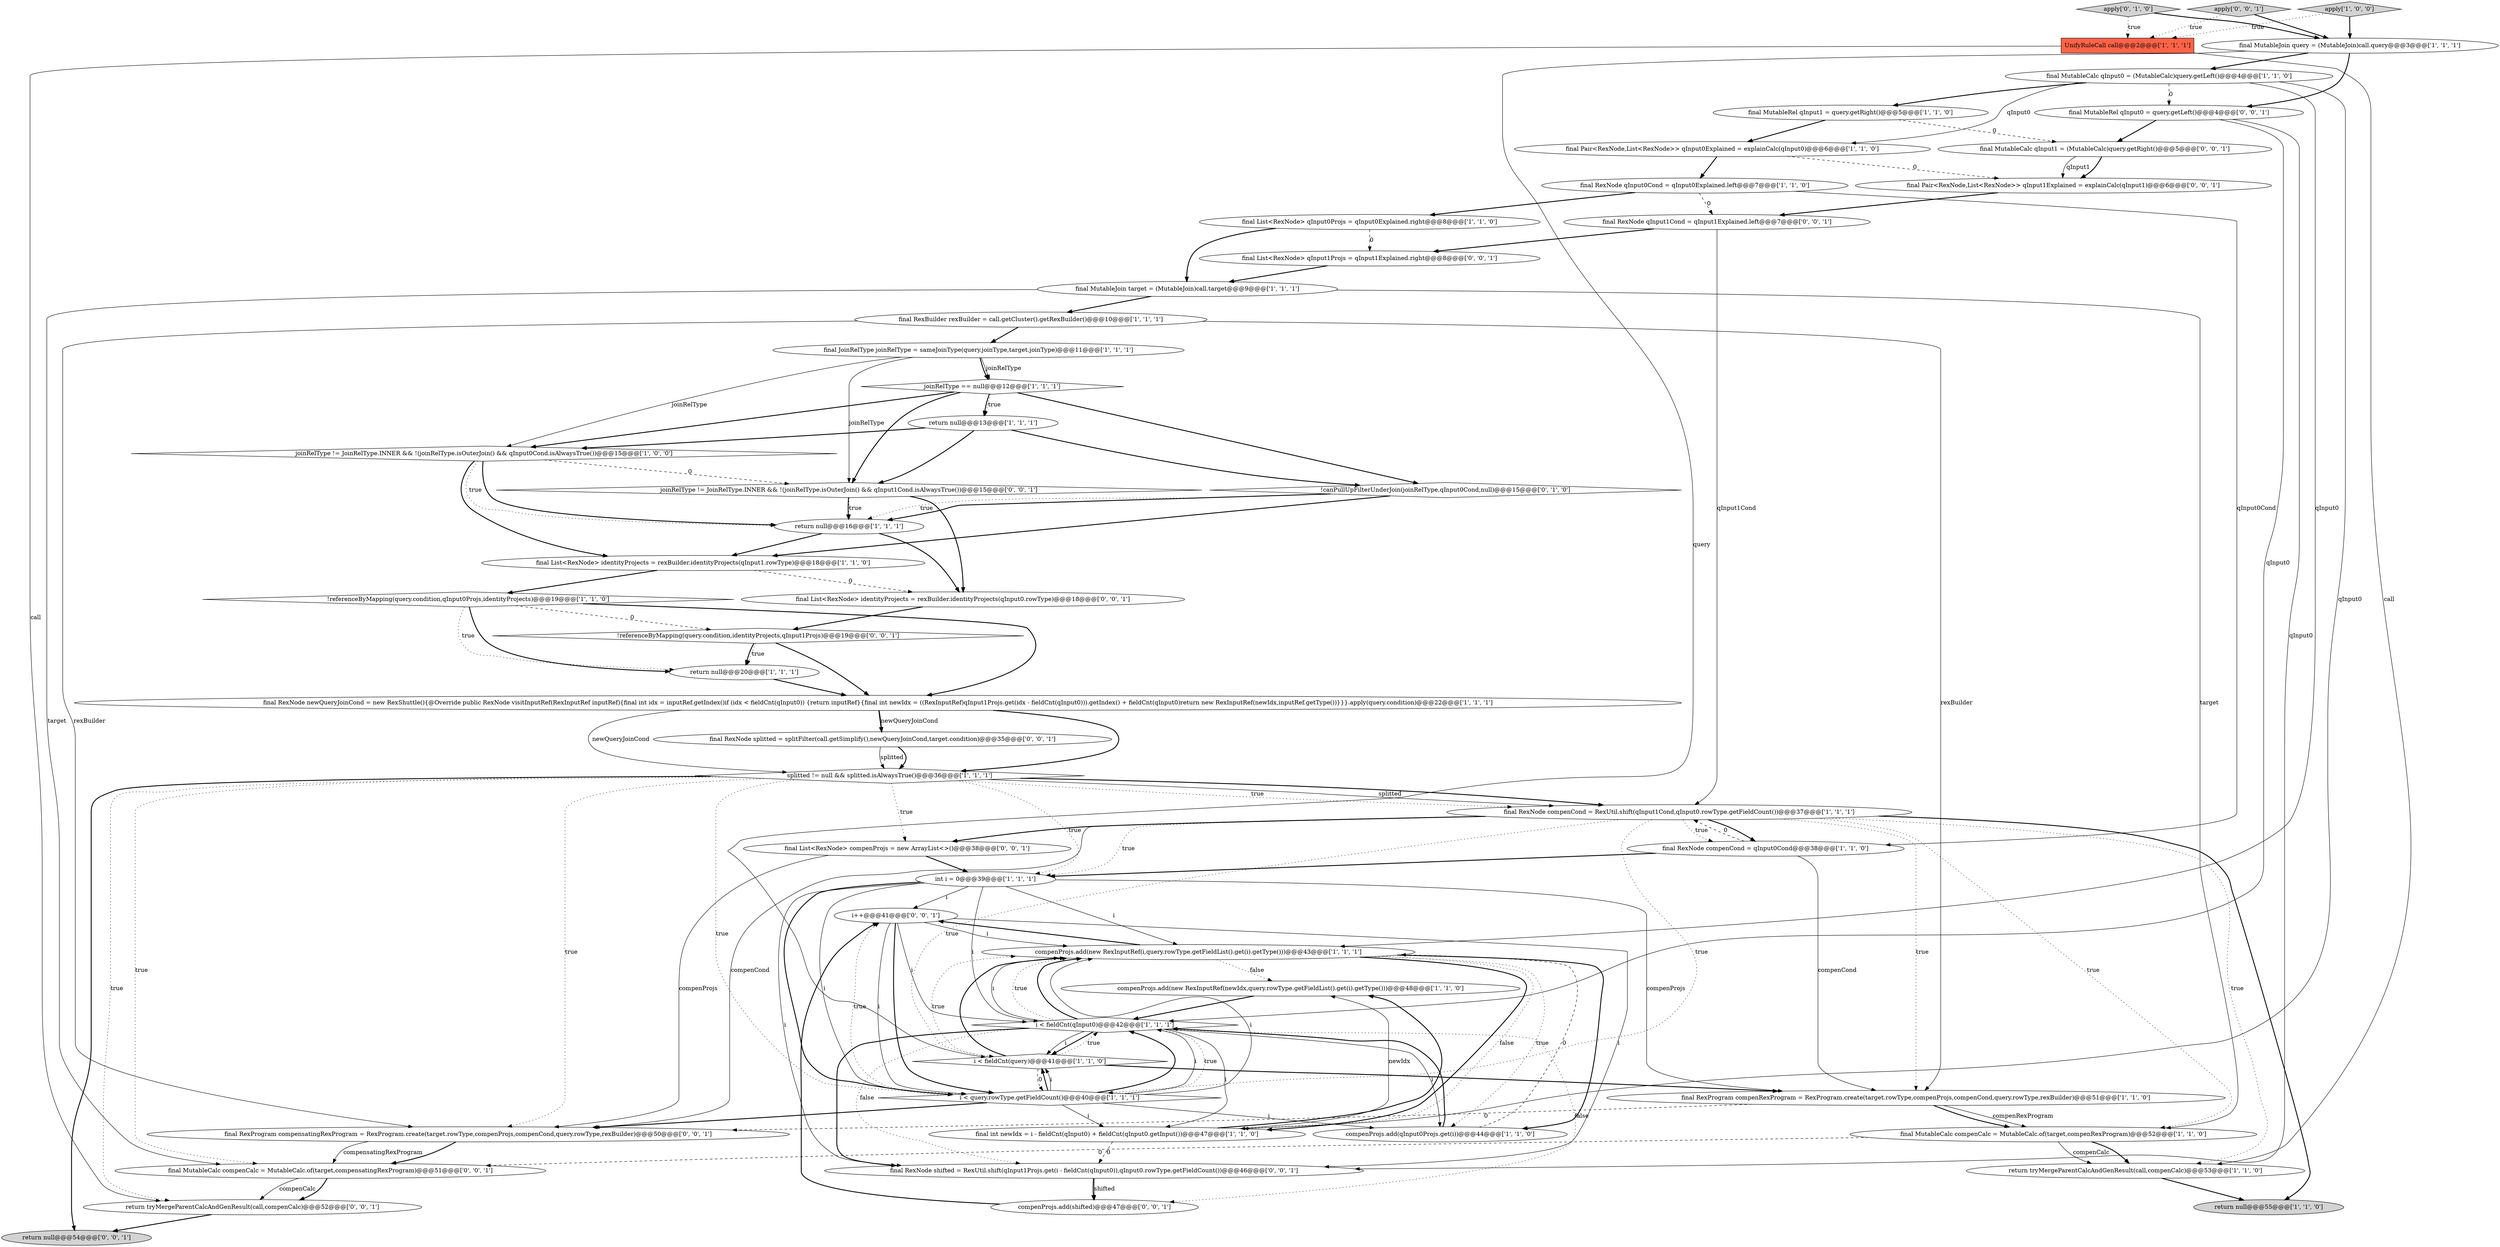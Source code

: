 digraph {
23 [style = filled, label = "final MutableCalc compenCalc = MutableCalc.of(target,compenRexProgram)@@@52@@@['1', '1', '0']", fillcolor = white, shape = ellipse image = "AAA0AAABBB1BBB"];
32 [style = filled, label = "final MutableJoin query = (MutableJoin)call.query@@@3@@@['1', '1', '1']", fillcolor = white, shape = ellipse image = "AAA0AAABBB1BBB"];
14 [style = filled, label = "final Pair<RexNode,List<RexNode>> qInput0Explained = explainCalc(qInput0)@@@6@@@['1', '1', '0']", fillcolor = white, shape = ellipse image = "AAA0AAABBB1BBB"];
50 [style = filled, label = "final MutableCalc compenCalc = MutableCalc.of(target,compensatingRexProgram)@@@51@@@['0', '0', '1']", fillcolor = white, shape = ellipse image = "AAA0AAABBB3BBB"];
35 [style = filled, label = "!canPullUpFilterUnderJoin(joinRelType,qInput0Cond,null)@@@15@@@['0', '1', '0']", fillcolor = white, shape = diamond image = "AAA0AAABBB2BBB"];
46 [style = filled, label = "final MutableRel qInput0 = query.getLeft()@@@4@@@['0', '0', '1']", fillcolor = white, shape = ellipse image = "AAA0AAABBB3BBB"];
9 [style = filled, label = "final MutableCalc qInput0 = (MutableCalc)query.getLeft()@@@4@@@['1', '1', '0']", fillcolor = white, shape = ellipse image = "AAA0AAABBB1BBB"];
52 [style = filled, label = "final RexNode qInput1Cond = qInput1Explained.left@@@7@@@['0', '0', '1']", fillcolor = white, shape = ellipse image = "AAA0AAABBB3BBB"];
40 [style = filled, label = "final List<RexNode> identityProjects = rexBuilder.identityProjects(qInput0.rowType)@@@18@@@['0', '0', '1']", fillcolor = white, shape = ellipse image = "AAA0AAABBB3BBB"];
42 [style = filled, label = "i++@@@41@@@['0', '0', '1']", fillcolor = white, shape = ellipse image = "AAA0AAABBB3BBB"];
8 [style = filled, label = "return tryMergeParentCalcAndGenResult(call,compenCalc)@@@53@@@['1', '1', '0']", fillcolor = white, shape = ellipse image = "AAA0AAABBB1BBB"];
10 [style = filled, label = "final RexNode qInput0Cond = qInput0Explained.left@@@7@@@['1', '1', '0']", fillcolor = white, shape = ellipse image = "AAA0AAABBB1BBB"];
19 [style = filled, label = "final MutableRel qInput1 = query.getRight()@@@5@@@['1', '1', '0']", fillcolor = white, shape = ellipse image = "AAA0AAABBB1BBB"];
39 [style = filled, label = "final List<RexNode> compenProjs = new ArrayList<>()@@@38@@@['0', '0', '1']", fillcolor = white, shape = ellipse image = "AAA0AAABBB3BBB"];
37 [style = filled, label = "!referenceByMapping(query.condition,identityProjects,qInput1Projs)@@@19@@@['0', '0', '1']", fillcolor = white, shape = diamond image = "AAA0AAABBB3BBB"];
43 [style = filled, label = "final RexNode splitted = splitFilter(call.getSimplify(),newQueryJoinCond,target.condition)@@@35@@@['0', '0', '1']", fillcolor = white, shape = ellipse image = "AAA0AAABBB3BBB"];
12 [style = filled, label = "final JoinRelType joinRelType = sameJoinType(query.joinType,target.joinType)@@@11@@@['1', '1', '1']", fillcolor = white, shape = ellipse image = "AAA0AAABBB1BBB"];
29 [style = filled, label = "final RexProgram compenRexProgram = RexProgram.create(target.rowType,compenProjs,compenCond,query.rowType,rexBuilder)@@@51@@@['1', '1', '0']", fillcolor = white, shape = ellipse image = "AAA0AAABBB1BBB"];
51 [style = filled, label = "compenProjs.add(shifted)@@@47@@@['0', '0', '1']", fillcolor = white, shape = ellipse image = "AAA0AAABBB3BBB"];
34 [style = filled, label = "apply['0', '1', '0']", fillcolor = lightgray, shape = diamond image = "AAA0AAABBB2BBB"];
24 [style = filled, label = "splitted != null && splitted.isAlwaysTrue()@@@36@@@['1', '1', '1']", fillcolor = white, shape = diamond image = "AAA0AAABBB1BBB"];
13 [style = filled, label = "final RexNode compenCond = RexUtil.shift(qInput1Cond,qInput0.rowType.getFieldCount())@@@37@@@['1', '1', '1']", fillcolor = white, shape = ellipse image = "AAA0AAABBB1BBB"];
47 [style = filled, label = "final Pair<RexNode,List<RexNode>> qInput1Explained = explainCalc(qInput1)@@@6@@@['0', '0', '1']", fillcolor = white, shape = ellipse image = "AAA0AAABBB3BBB"];
22 [style = filled, label = "final MutableJoin target = (MutableJoin)call.target@@@9@@@['1', '1', '1']", fillcolor = white, shape = ellipse image = "AAA0AAABBB1BBB"];
31 [style = filled, label = "compenProjs.add(new RexInputRef(i,query.rowType.getFieldList().get(i).getType()))@@@43@@@['1', '1', '1']", fillcolor = white, shape = ellipse image = "AAA0AAABBB1BBB"];
27 [style = filled, label = "UnifyRuleCall call@@@2@@@['1', '1', '1']", fillcolor = tomato, shape = box image = "AAA0AAABBB1BBB"];
41 [style = filled, label = "joinRelType != JoinRelType.INNER && !(joinRelType.isOuterJoin() && qInput1Cond.isAlwaysTrue())@@@15@@@['0', '0', '1']", fillcolor = white, shape = diamond image = "AAA0AAABBB3BBB"];
4 [style = filled, label = "compenProjs.add(qInput0Projs.get(i))@@@44@@@['1', '1', '0']", fillcolor = white, shape = ellipse image = "AAA0AAABBB1BBB"];
6 [style = filled, label = "int i = 0@@@39@@@['1', '1', '1']", fillcolor = white, shape = ellipse image = "AAA0AAABBB1BBB"];
17 [style = filled, label = "return null@@@16@@@['1', '1', '1']", fillcolor = white, shape = ellipse image = "AAA0AAABBB1BBB"];
20 [style = filled, label = "return null@@@13@@@['1', '1', '1']", fillcolor = white, shape = ellipse image = "AAA0AAABBB1BBB"];
21 [style = filled, label = "final RexNode newQueryJoinCond = new RexShuttle(){@Override public RexNode visitInputRef(RexInputRef inputRef){final int idx = inputRef.getIndex()if (idx < fieldCnt(qInput0)) {return inputRef}{final int newIdx = ((RexInputRef)qInput1Projs.get(idx - fieldCnt(qInput0))).getIndex() + fieldCnt(qInput0)return new RexInputRef(newIdx,inputRef.getType())}}}.apply(query.condition)@@@22@@@['1', '1', '1']", fillcolor = white, shape = ellipse image = "AAA0AAABBB1BBB"];
18 [style = filled, label = "i < query.rowType.getFieldCount()@@@40@@@['1', '1', '1']", fillcolor = white, shape = diamond image = "AAA0AAABBB1BBB"];
28 [style = filled, label = "final List<RexNode> qInput0Projs = qInput0Explained.right@@@8@@@['1', '1', '0']", fillcolor = white, shape = ellipse image = "AAA0AAABBB1BBB"];
45 [style = filled, label = "final RexNode shifted = RexUtil.shift(qInput1Projs.get(i - fieldCnt(qInput0)),qInput0.rowType.getFieldCount())@@@46@@@['0', '0', '1']", fillcolor = white, shape = ellipse image = "AAA0AAABBB3BBB"];
36 [style = filled, label = "apply['0', '0', '1']", fillcolor = lightgray, shape = diamond image = "AAA0AAABBB3BBB"];
38 [style = filled, label = "final MutableCalc qInput1 = (MutableCalc)query.getRight()@@@5@@@['0', '0', '1']", fillcolor = white, shape = ellipse image = "AAA0AAABBB3BBB"];
16 [style = filled, label = "return null@@@20@@@['1', '1', '1']", fillcolor = white, shape = ellipse image = "AAA0AAABBB1BBB"];
30 [style = filled, label = "joinRelType == null@@@12@@@['1', '1', '1']", fillcolor = white, shape = diamond image = "AAA0AAABBB1BBB"];
15 [style = filled, label = "joinRelType != JoinRelType.INNER && !(joinRelType.isOuterJoin() && qInput0Cond.isAlwaysTrue())@@@15@@@['1', '0', '0']", fillcolor = white, shape = diamond image = "AAA0AAABBB1BBB"];
11 [style = filled, label = "i < fieldCnt(query)@@@41@@@['1', '1', '0']", fillcolor = white, shape = diamond image = "AAA0AAABBB1BBB"];
48 [style = filled, label = "return tryMergeParentCalcAndGenResult(call,compenCalc)@@@52@@@['0', '0', '1']", fillcolor = white, shape = ellipse image = "AAA0AAABBB3BBB"];
25 [style = filled, label = "!referenceByMapping(query.condition,qInput0Projs,identityProjects)@@@19@@@['1', '1', '0']", fillcolor = white, shape = diamond image = "AAA0AAABBB1BBB"];
26 [style = filled, label = "final int newIdx = i - fieldCnt(qInput0) + fieldCnt(qInput0.getInput())@@@47@@@['1', '1', '0']", fillcolor = white, shape = ellipse image = "AAA0AAABBB1BBB"];
5 [style = filled, label = "return null@@@55@@@['1', '1', '0']", fillcolor = lightgray, shape = ellipse image = "AAA0AAABBB1BBB"];
33 [style = filled, label = "i < fieldCnt(qInput0)@@@42@@@['1', '1', '1']", fillcolor = white, shape = diamond image = "AAA0AAABBB1BBB"];
44 [style = filled, label = "return null@@@54@@@['0', '0', '1']", fillcolor = lightgray, shape = ellipse image = "AAA0AAABBB3BBB"];
0 [style = filled, label = "final List<RexNode> identityProjects = rexBuilder.identityProjects(qInput1.rowType)@@@18@@@['1', '1', '0']", fillcolor = white, shape = ellipse image = "AAA0AAABBB1BBB"];
49 [style = filled, label = "final List<RexNode> qInput1Projs = qInput1Explained.right@@@8@@@['0', '0', '1']", fillcolor = white, shape = ellipse image = "AAA0AAABBB3BBB"];
3 [style = filled, label = "compenProjs.add(new RexInputRef(newIdx,query.rowType.getFieldList().get(i).getType()))@@@48@@@['1', '1', '0']", fillcolor = white, shape = ellipse image = "AAA0AAABBB1BBB"];
1 [style = filled, label = "final RexNode compenCond = qInput0Cond@@@38@@@['1', '1', '0']", fillcolor = white, shape = ellipse image = "AAA0AAABBB1BBB"];
53 [style = filled, label = "final RexProgram compensatingRexProgram = RexProgram.create(target.rowType,compenProjs,compenCond,query.rowType,rexBuilder)@@@50@@@['0', '0', '1']", fillcolor = white, shape = ellipse image = "AAA0AAABBB3BBB"];
7 [style = filled, label = "final RexBuilder rexBuilder = call.getCluster().getRexBuilder()@@@10@@@['1', '1', '1']", fillcolor = white, shape = ellipse image = "AAA0AAABBB1BBB"];
2 [style = filled, label = "apply['1', '0', '0']", fillcolor = lightgray, shape = diamond image = "AAA0AAABBB1BBB"];
10->1 [style = solid, label="qInput0Cond"];
24->6 [style = dotted, label="true"];
18->31 [style = solid, label="i"];
30->20 [style = bold, label=""];
18->42 [style = dotted, label="true"];
21->43 [style = bold, label=""];
42->45 [style = solid, label="i"];
11->29 [style = bold, label=""];
39->6 [style = bold, label=""];
21->24 [style = bold, label=""];
22->50 [style = solid, label="target"];
6->42 [style = solid, label="i"];
13->1 [style = bold, label=""];
49->22 [style = bold, label=""];
29->23 [style = solid, label="compenRexProgram"];
42->31 [style = solid, label="i"];
15->17 [style = bold, label=""];
33->11 [style = bold, label=""];
19->38 [style = dashed, label="0"];
11->31 [style = dotted, label="true"];
34->27 [style = dotted, label="true"];
0->25 [style = bold, label=""];
39->53 [style = solid, label="compenProjs"];
43->24 [style = bold, label=""];
15->0 [style = bold, label=""];
9->26 [style = solid, label="qInput0"];
6->45 [style = solid, label="i"];
33->45 [style = bold, label=""];
34->32 [style = bold, label=""];
24->13 [style = solid, label="splitted"];
25->37 [style = dashed, label="0"];
21->24 [style = solid, label="newQueryJoinCond"];
2->32 [style = bold, label=""];
23->50 [style = dashed, label="0"];
9->46 [style = dashed, label="0"];
20->15 [style = bold, label=""];
41->17 [style = dotted, label="true"];
25->21 [style = bold, label=""];
40->37 [style = bold, label=""];
33->31 [style = solid, label="i"];
13->6 [style = dotted, label="true"];
11->33 [style = dotted, label="true"];
46->38 [style = bold, label=""];
30->41 [style = bold, label=""];
7->29 [style = solid, label="rexBuilder"];
26->45 [style = dashed, label="0"];
13->53 [style = solid, label="compenCond"];
18->11 [style = bold, label=""];
14->47 [style = dashed, label="0"];
24->44 [style = bold, label=""];
33->11 [style = solid, label="i"];
37->21 [style = bold, label=""];
14->10 [style = bold, label=""];
31->4 [style = bold, label=""];
3->33 [style = bold, label=""];
29->23 [style = bold, label=""];
48->44 [style = bold, label=""];
23->8 [style = bold, label=""];
22->7 [style = bold, label=""];
21->43 [style = solid, label="newQueryJoinCond"];
50->48 [style = solid, label="compenCalc"];
13->23 [style = dotted, label="true"];
6->31 [style = solid, label="i"];
15->17 [style = dotted, label="true"];
6->33 [style = solid, label="i"];
42->18 [style = solid, label="i"];
35->0 [style = bold, label=""];
20->41 [style = bold, label=""];
9->14 [style = solid, label="qInput0"];
2->27 [style = dotted, label="true"];
27->48 [style = solid, label="call"];
11->18 [style = dashed, label="0"];
12->15 [style = solid, label="joinRelType"];
13->29 [style = dotted, label="true"];
18->33 [style = solid, label="i"];
35->17 [style = bold, label=""];
13->5 [style = bold, label=""];
52->13 [style = solid, label="qInput1Cond"];
38->47 [style = bold, label=""];
51->42 [style = bold, label=""];
23->8 [style = solid, label="compenCalc"];
12->30 [style = solid, label="joinRelType"];
37->16 [style = bold, label=""];
24->18 [style = dotted, label="true"];
30->15 [style = bold, label=""];
24->13 [style = bold, label=""];
24->13 [style = dotted, label="true"];
33->4 [style = solid, label="i"];
33->31 [style = dotted, label="true"];
13->18 [style = dotted, label="true"];
32->46 [style = bold, label=""];
45->51 [style = bold, label=""];
6->18 [style = bold, label=""];
26->3 [style = bold, label=""];
46->45 [style = solid, label="qInput0"];
18->33 [style = dotted, label="true"];
24->39 [style = dotted, label="true"];
18->33 [style = bold, label=""];
38->47 [style = solid, label="qInput1"];
17->40 [style = bold, label=""];
6->29 [style = solid, label="compenProjs"];
13->39 [style = bold, label=""];
43->24 [style = solid, label="splitted"];
50->48 [style = bold, label=""];
28->49 [style = dashed, label="0"];
4->33 [style = bold, label=""];
25->16 [style = bold, label=""];
15->41 [style = dashed, label="0"];
53->50 [style = bold, label=""];
6->18 [style = solid, label="i"];
10->52 [style = dashed, label="0"];
11->31 [style = bold, label=""];
32->9 [style = bold, label=""];
42->33 [style = solid, label="i"];
31->26 [style = bold, label=""];
31->42 [style = bold, label=""];
33->45 [style = dotted, label="false"];
1->6 [style = bold, label=""];
17->0 [style = bold, label=""];
7->53 [style = solid, label="rexBuilder"];
19->14 [style = bold, label=""];
30->35 [style = bold, label=""];
41->40 [style = bold, label=""];
13->8 [style = dotted, label="true"];
30->20 [style = dotted, label="true"];
24->48 [style = dotted, label="true"];
18->11 [style = solid, label="i"];
9->19 [style = bold, label=""];
13->11 [style = dotted, label="true"];
45->51 [style = solid, label="shifted"];
47->52 [style = bold, label=""];
33->26 [style = solid, label="i"];
28->22 [style = bold, label=""];
25->16 [style = dotted, label="true"];
29->53 [style = dashed, label="0"];
37->16 [style = dotted, label="true"];
24->53 [style = dotted, label="true"];
42->18 [style = bold, label=""];
36->27 [style = dotted, label="true"];
10->28 [style = bold, label=""];
31->26 [style = dotted, label="false"];
7->12 [style = bold, label=""];
32->11 [style = solid, label="query"];
52->49 [style = bold, label=""];
46->33 [style = solid, label="qInput0"];
4->31 [style = dashed, label="0"];
18->53 [style = bold, label=""];
36->32 [style = bold, label=""];
12->30 [style = bold, label=""];
31->3 [style = dotted, label="false"];
22->23 [style = solid, label="target"];
1->13 [style = dashed, label="0"];
27->8 [style = solid, label="call"];
13->1 [style = dotted, label="true"];
24->50 [style = dotted, label="true"];
41->17 [style = bold, label=""];
18->26 [style = solid, label="i"];
12->41 [style = solid, label="joinRelType"];
1->29 [style = solid, label="compenCond"];
8->5 [style = bold, label=""];
16->21 [style = bold, label=""];
33->31 [style = bold, label=""];
35->17 [style = dotted, label="true"];
18->4 [style = solid, label="i"];
33->51 [style = dotted, label="false"];
26->3 [style = solid, label="newIdx"];
20->35 [style = bold, label=""];
0->40 [style = dashed, label="0"];
9->31 [style = solid, label="qInput0"];
53->50 [style = solid, label="compensatingRexProgram"];
31->4 [style = dotted, label="true"];
}
